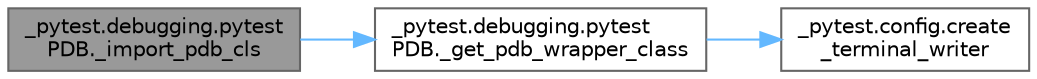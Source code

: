 digraph "_pytest.debugging.pytestPDB._import_pdb_cls"
{
 // LATEX_PDF_SIZE
  bgcolor="transparent";
  edge [fontname=Helvetica,fontsize=10,labelfontname=Helvetica,labelfontsize=10];
  node [fontname=Helvetica,fontsize=10,shape=box,height=0.2,width=0.4];
  rankdir="LR";
  Node1 [id="Node000001",label="_pytest.debugging.pytest\lPDB._import_pdb_cls",height=0.2,width=0.4,color="gray40", fillcolor="grey60", style="filled", fontcolor="black",tooltip=" "];
  Node1 -> Node2 [id="edge1_Node000001_Node000002",color="steelblue1",style="solid",tooltip=" "];
  Node2 [id="Node000002",label="_pytest.debugging.pytest\lPDB._get_pdb_wrapper_class",height=0.2,width=0.4,color="grey40", fillcolor="white", style="filled",URL="$class__pytest_1_1debugging_1_1pytest_p_d_b.html#a8e23d0d3e2933d03e6a13368cf38edad",tooltip=" "];
  Node2 -> Node3 [id="edge2_Node000002_Node000003",color="steelblue1",style="solid",tooltip=" "];
  Node3 [id="Node000003",label="_pytest.config.create\l_terminal_writer",height=0.2,width=0.4,color="grey40", fillcolor="white", style="filled",URL="$namespace__pytest_1_1config.html#ab23b45e52873eb194740186cb931f415",tooltip=" "];
}
